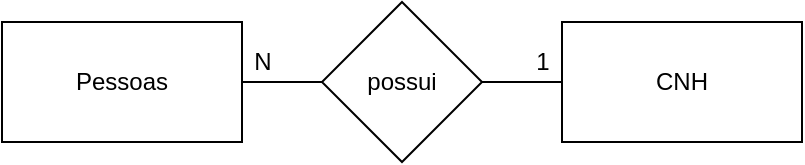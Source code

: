 <mxfile version="13.9.3" type="device"><diagram id="fE1iq1UtJ5ifoim66MWv" name="Page-1"><mxGraphModel dx="650" dy="423" grid="1" gridSize="10" guides="1" tooltips="1" connect="1" arrows="1" fold="1" page="1" pageScale="1" pageWidth="827" pageHeight="1169" math="0" shadow="0"><root><mxCell id="0"/><mxCell id="1" parent="0"/><mxCell id="46kAI7OFJ8Eyxe0brE07-1" value="Pessoas" style="rounded=0;whiteSpace=wrap;html=1;" vertex="1" parent="1"><mxGeometry x="160" y="290" width="120" height="60" as="geometry"/></mxCell><mxCell id="46kAI7OFJ8Eyxe0brE07-4" value="CNH" style="rounded=0;whiteSpace=wrap;html=1;" vertex="1" parent="1"><mxGeometry x="440" y="290" width="120" height="60" as="geometry"/></mxCell><mxCell id="46kAI7OFJ8Eyxe0brE07-5" value="possui" style="rhombus;whiteSpace=wrap;html=1;" vertex="1" parent="1"><mxGeometry x="320" y="280" width="80" height="80" as="geometry"/></mxCell><mxCell id="46kAI7OFJ8Eyxe0brE07-6" value="" style="endArrow=none;html=1;exitX=1;exitY=0.5;exitDx=0;exitDy=0;entryX=0;entryY=0.5;entryDx=0;entryDy=0;" edge="1" parent="1" source="46kAI7OFJ8Eyxe0brE07-1" target="46kAI7OFJ8Eyxe0brE07-5"><mxGeometry width="50" height="50" relative="1" as="geometry"><mxPoint x="420" y="380" as="sourcePoint"/><mxPoint x="470" y="330" as="targetPoint"/></mxGeometry></mxCell><mxCell id="46kAI7OFJ8Eyxe0brE07-7" value="" style="endArrow=none;html=1;exitX=1;exitY=0.5;exitDx=0;exitDy=0;entryX=0;entryY=0.5;entryDx=0;entryDy=0;" edge="1" parent="1" source="46kAI7OFJ8Eyxe0brE07-5" target="46kAI7OFJ8Eyxe0brE07-4"><mxGeometry width="50" height="50" relative="1" as="geometry"><mxPoint x="420" y="380" as="sourcePoint"/><mxPoint x="470" y="330" as="targetPoint"/></mxGeometry></mxCell><mxCell id="46kAI7OFJ8Eyxe0brE07-8" value="N" style="text;html=1;align=center;verticalAlign=middle;resizable=0;points=[];autosize=1;" vertex="1" parent="1"><mxGeometry x="280" y="300" width="20" height="20" as="geometry"/></mxCell><mxCell id="46kAI7OFJ8Eyxe0brE07-9" value="1" style="text;html=1;align=center;verticalAlign=middle;resizable=0;points=[];autosize=1;" vertex="1" parent="1"><mxGeometry x="420" y="300" width="20" height="20" as="geometry"/></mxCell></root></mxGraphModel></diagram></mxfile>
